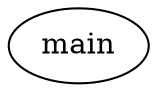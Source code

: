 strict digraph  {
main [packages="{'dessinemoi>=23.1.0', 'pinttrs>=23.2.0', 'netcdf4', 'scipy', 'aenum', 'matplotlib>=3.3', 'pint', 'numpy', 'pooch', 'environ-config', 'tqdm', 'click', 'lazy_loader>=0.1', 'shellingham!=1.5.1', 'portion', 'ruamel.yaml', 'typer>=0.9.0', 'xarray>=0.19,!=0.20.*', 'rich', 'attrs>=22.2'}"];
}

